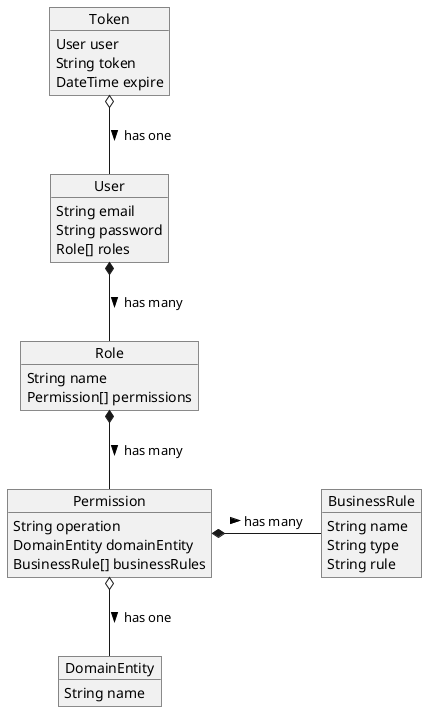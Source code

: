 @startuml

object User {
    String email
    String password
    Role[] roles
}

object Role {
    String name
    Permission[] permissions
}

object DomainEntity {
    String name
}

object Permission {
    String operation
    DomainEntity domainEntity
    BusinessRule[] businessRules
}

object BusinessRule {
    String name
    String type
    String rule
}

object Token {
    User user
    String token
    DateTime expire
}

Token o-- User : has one >
User *-- Role : has many >
Role *-- Permission : has many >
Permission o-- DomainEntity : has one >
Permission *- BusinessRule : has many >

@enduml